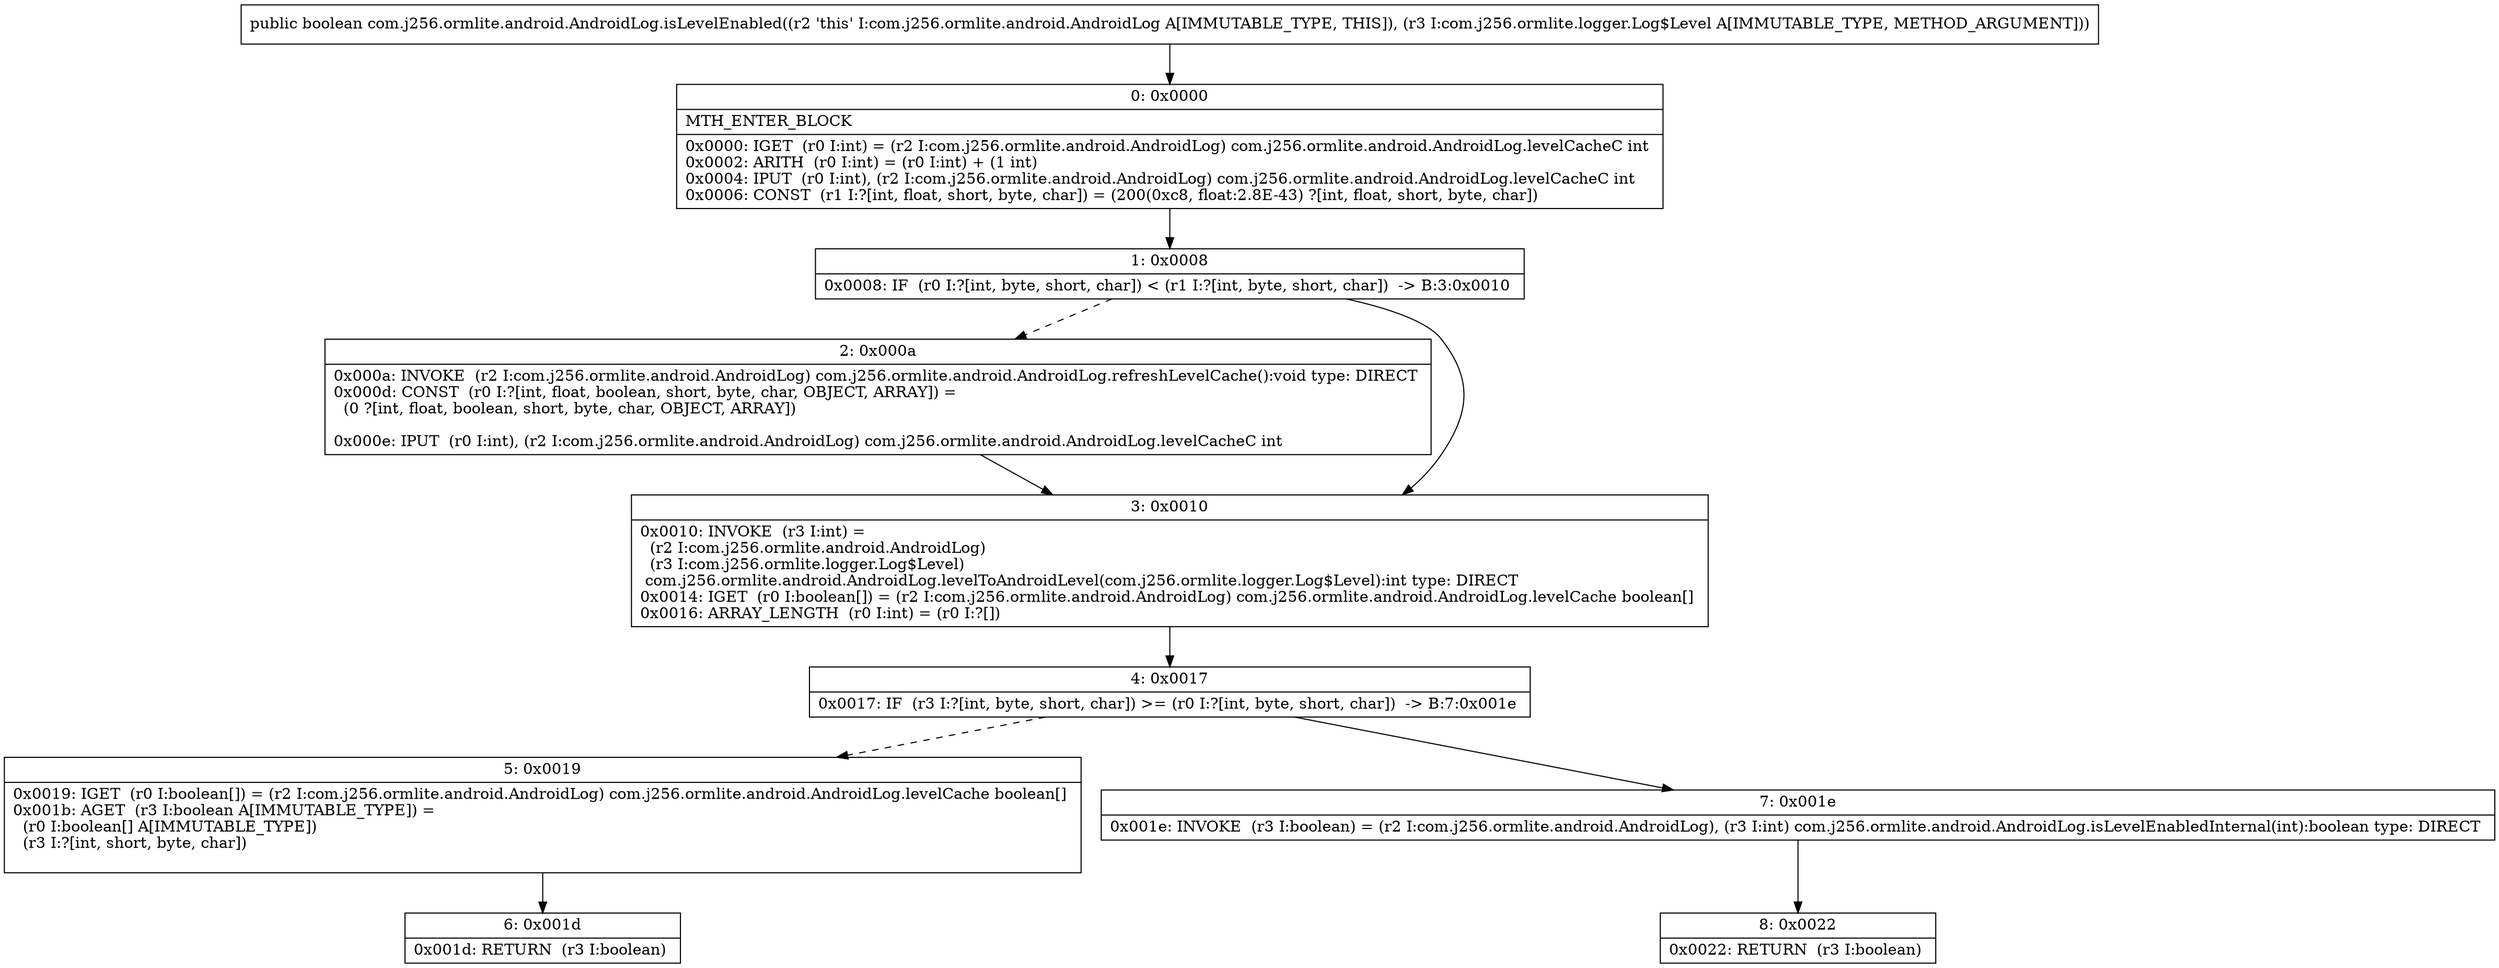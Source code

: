 digraph "CFG forcom.j256.ormlite.android.AndroidLog.isLevelEnabled(Lcom\/j256\/ormlite\/logger\/Log$Level;)Z" {
Node_0 [shape=record,label="{0\:\ 0x0000|MTH_ENTER_BLOCK\l|0x0000: IGET  (r0 I:int) = (r2 I:com.j256.ormlite.android.AndroidLog) com.j256.ormlite.android.AndroidLog.levelCacheC int \l0x0002: ARITH  (r0 I:int) = (r0 I:int) + (1 int) \l0x0004: IPUT  (r0 I:int), (r2 I:com.j256.ormlite.android.AndroidLog) com.j256.ormlite.android.AndroidLog.levelCacheC int \l0x0006: CONST  (r1 I:?[int, float, short, byte, char]) = (200(0xc8, float:2.8E\-43) ?[int, float, short, byte, char]) \l}"];
Node_1 [shape=record,label="{1\:\ 0x0008|0x0008: IF  (r0 I:?[int, byte, short, char]) \< (r1 I:?[int, byte, short, char])  \-\> B:3:0x0010 \l}"];
Node_2 [shape=record,label="{2\:\ 0x000a|0x000a: INVOKE  (r2 I:com.j256.ormlite.android.AndroidLog) com.j256.ormlite.android.AndroidLog.refreshLevelCache():void type: DIRECT \l0x000d: CONST  (r0 I:?[int, float, boolean, short, byte, char, OBJECT, ARRAY]) = \l  (0 ?[int, float, boolean, short, byte, char, OBJECT, ARRAY])\l \l0x000e: IPUT  (r0 I:int), (r2 I:com.j256.ormlite.android.AndroidLog) com.j256.ormlite.android.AndroidLog.levelCacheC int \l}"];
Node_3 [shape=record,label="{3\:\ 0x0010|0x0010: INVOKE  (r3 I:int) = \l  (r2 I:com.j256.ormlite.android.AndroidLog)\l  (r3 I:com.j256.ormlite.logger.Log$Level)\l com.j256.ormlite.android.AndroidLog.levelToAndroidLevel(com.j256.ormlite.logger.Log$Level):int type: DIRECT \l0x0014: IGET  (r0 I:boolean[]) = (r2 I:com.j256.ormlite.android.AndroidLog) com.j256.ormlite.android.AndroidLog.levelCache boolean[] \l0x0016: ARRAY_LENGTH  (r0 I:int) = (r0 I:?[]) \l}"];
Node_4 [shape=record,label="{4\:\ 0x0017|0x0017: IF  (r3 I:?[int, byte, short, char]) \>= (r0 I:?[int, byte, short, char])  \-\> B:7:0x001e \l}"];
Node_5 [shape=record,label="{5\:\ 0x0019|0x0019: IGET  (r0 I:boolean[]) = (r2 I:com.j256.ormlite.android.AndroidLog) com.j256.ormlite.android.AndroidLog.levelCache boolean[] \l0x001b: AGET  (r3 I:boolean A[IMMUTABLE_TYPE]) = \l  (r0 I:boolean[] A[IMMUTABLE_TYPE])\l  (r3 I:?[int, short, byte, char])\l \l}"];
Node_6 [shape=record,label="{6\:\ 0x001d|0x001d: RETURN  (r3 I:boolean) \l}"];
Node_7 [shape=record,label="{7\:\ 0x001e|0x001e: INVOKE  (r3 I:boolean) = (r2 I:com.j256.ormlite.android.AndroidLog), (r3 I:int) com.j256.ormlite.android.AndroidLog.isLevelEnabledInternal(int):boolean type: DIRECT \l}"];
Node_8 [shape=record,label="{8\:\ 0x0022|0x0022: RETURN  (r3 I:boolean) \l}"];
MethodNode[shape=record,label="{public boolean com.j256.ormlite.android.AndroidLog.isLevelEnabled((r2 'this' I:com.j256.ormlite.android.AndroidLog A[IMMUTABLE_TYPE, THIS]), (r3 I:com.j256.ormlite.logger.Log$Level A[IMMUTABLE_TYPE, METHOD_ARGUMENT])) }"];
MethodNode -> Node_0;
Node_0 -> Node_1;
Node_1 -> Node_2[style=dashed];
Node_1 -> Node_3;
Node_2 -> Node_3;
Node_3 -> Node_4;
Node_4 -> Node_5[style=dashed];
Node_4 -> Node_7;
Node_5 -> Node_6;
Node_7 -> Node_8;
}

